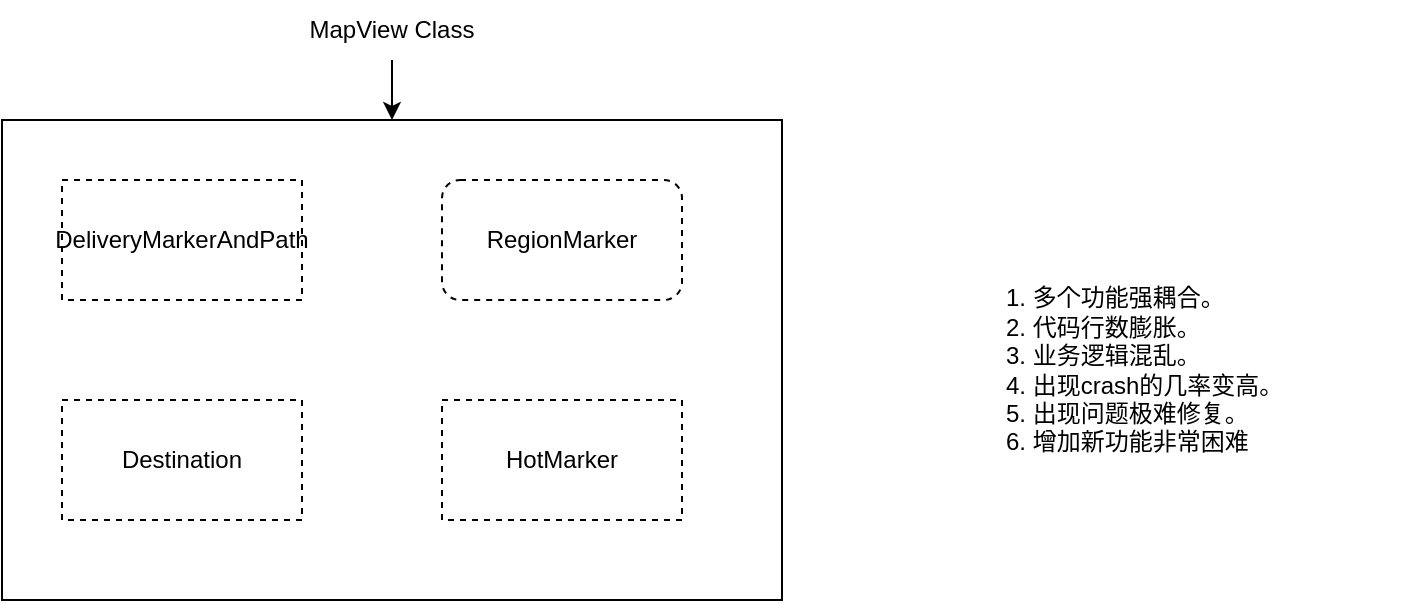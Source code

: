 <mxfile version="15.7.4" type="github">
  <diagram id="aElZW13_ZzU5r4oFQvSs" name="第 1 页">
    <mxGraphModel dx="1136" dy="782" grid="1" gridSize="10" guides="1" tooltips="1" connect="1" arrows="1" fold="1" page="1" pageScale="1" pageWidth="1100" pageHeight="850" math="0" shadow="0">
      <root>
        <mxCell id="0" />
        <mxCell id="1" parent="0" />
        <mxCell id="TO1NQpSexUQi-2rf6Atq-16" value="" style="html=1;align=left;" vertex="1" parent="1">
          <mxGeometry x="140" y="100" width="390" height="240" as="geometry" />
        </mxCell>
        <mxCell id="TO1NQpSexUQi-2rf6Atq-2" value="DeliveryMarkerAndPath" style="rounded=0;whiteSpace=wrap;html=1;dashed=1;" vertex="1" parent="1">
          <mxGeometry x="170" y="130" width="120" height="60" as="geometry" />
        </mxCell>
        <mxCell id="TO1NQpSexUQi-2rf6Atq-3" value="RegionMarker" style="rounded=1;whiteSpace=wrap;html=1;dashed=1;" vertex="1" parent="1">
          <mxGeometry x="360" y="130" width="120" height="60" as="geometry" />
        </mxCell>
        <mxCell id="TO1NQpSexUQi-2rf6Atq-4" value="HotMarker" style="rounded=0;whiteSpace=wrap;html=1;dashed=1;" vertex="1" parent="1">
          <mxGeometry x="360" y="240" width="120" height="60" as="geometry" />
        </mxCell>
        <mxCell id="TO1NQpSexUQi-2rf6Atq-5" value="Destination" style="rounded=0;whiteSpace=wrap;html=1;dashed=1;" vertex="1" parent="1">
          <mxGeometry x="170" y="240" width="120" height="60" as="geometry" />
        </mxCell>
        <mxCell id="TO1NQpSexUQi-2rf6Atq-12" value="1. 多个功能强耦合。&lt;br&gt;2. 代码行数膨胀。&lt;br&gt;3. 业务逻辑混乱。&lt;br&gt;4. 出现crash的几率变高。&lt;br&gt;5. 出现问题极难修复。&lt;br&gt;6. 增加新功能非常困难" style="text;html=1;strokeColor=none;fillColor=none;align=left;verticalAlign=middle;whiteSpace=wrap;rounded=0;" vertex="1" parent="1">
          <mxGeometry x="640" y="170" width="210" height="110" as="geometry" />
        </mxCell>
        <mxCell id="TO1NQpSexUQi-2rf6Atq-18" style="edgeStyle=orthogonalEdgeStyle;rounded=0;orthogonalLoop=1;jettySize=auto;html=1;" edge="1" parent="1" source="TO1NQpSexUQi-2rf6Atq-17" target="TO1NQpSexUQi-2rf6Atq-16">
          <mxGeometry relative="1" as="geometry" />
        </mxCell>
        <mxCell id="TO1NQpSexUQi-2rf6Atq-17" value="MapView Class" style="text;html=1;strokeColor=none;fillColor=none;align=center;verticalAlign=middle;whiteSpace=wrap;rounded=0;dashed=1;" vertex="1" parent="1">
          <mxGeometry x="280" y="40" width="110" height="30" as="geometry" />
        </mxCell>
      </root>
    </mxGraphModel>
  </diagram>
</mxfile>
